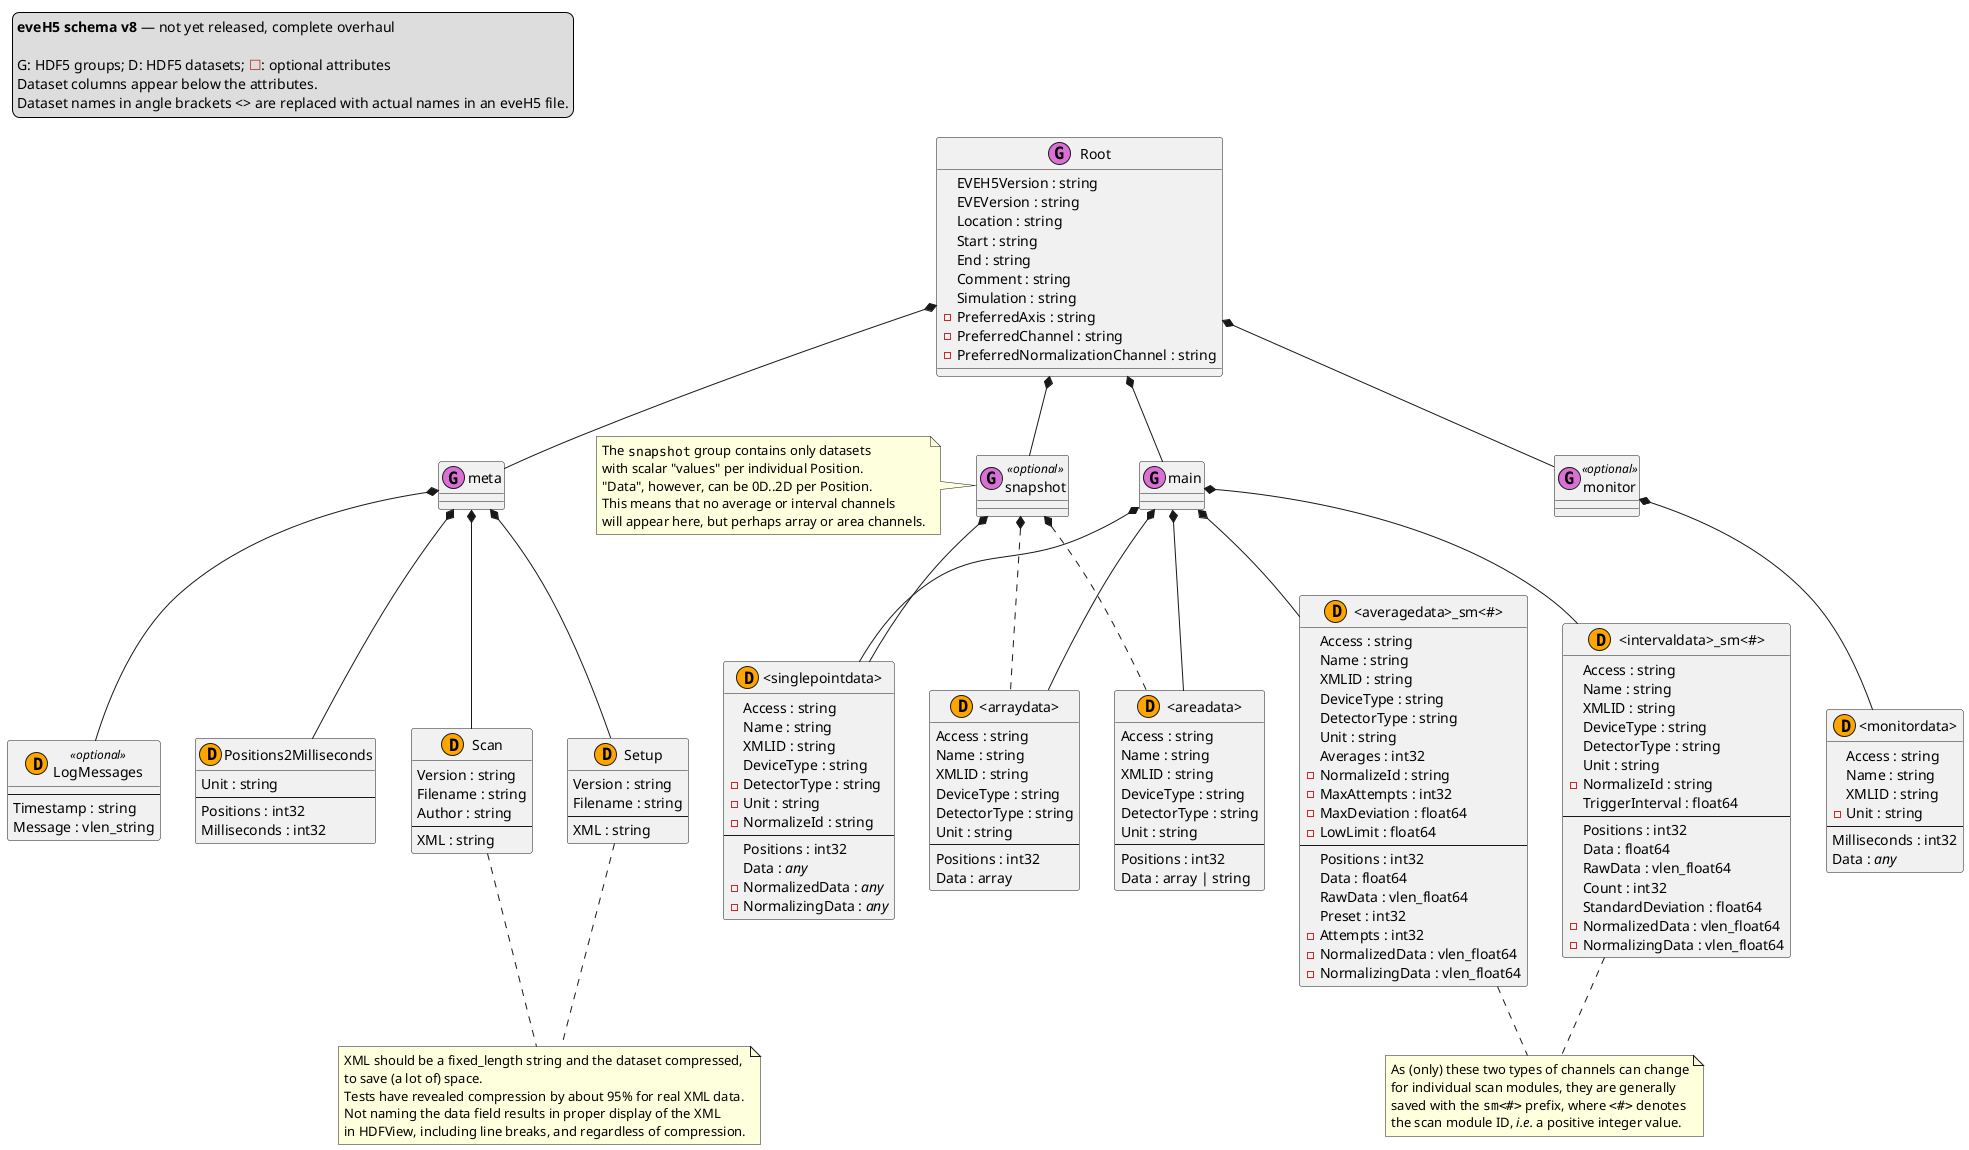 @startuml
'https://plantuml.com/class-diagram

legend top left
    **eveH5 schema v8** <U+2014> not yet released, complete overhaul

    G: HDF5 groups; D: HDF5 datasets; <color:#firebrick><U+2610></color>: optional attributes
    Dataset columns appear below the attributes.
    Dataset names in angle brackets <> are replaced with actual names in an eveH5 file.
    'Name parts in square brackets [] are optional.
endlegend

class Root << (G,orchid) >> {
    EVEH5Version : string
    EVEVersion : string
    Location : string
    Start : string
    End : string
    Comment : string
    Simulation : string
    - PreferredAxis : string
    - PreferredChannel : string
    - PreferredNormalizationChannel : string
}

Root *-- monitor
Root *-- main
Root *-- snapshot
Root *-- meta

class monitor << (G,orchid) >> <<optional>> {
}

monitor *-- "<monitordata>"

class main << (G,orchid) >> {}

class snapshot << (G,orchid) >> <<optional>> {}

note left of snapshot
    The ""snapshot"" group contains only datasets
    with scalar "values" per individual Position.
    "Data", however, can be 0D..2D per Position.
    This means that no average or interval channels
    will appear here, but perhaps array or area channels.
endnote

snapshot *-- "<singlepointdata>"
snapshot *.. "<arraydata>"
snapshot *.. "<areadata>"

class meta << (G,orchid) >> {}

meta *-- Positions2Milliseconds
meta *-- Scan
meta *-- Setup
meta *-- LogMessages

class "<singlepointdata>" << (D,orange) >> {
    Access : string
    Name : string
    XMLID : string
    DeviceType : string
    - DetectorType : string
    - Unit : string
    - NormalizeId : string
    --
    Positions : int32
    Data : <i>any</i>
    - NormalizedData : <i>any</i>
    - NormalizingData : <i>any</i>
}

main *-- "<singlepointdata>"
main *-- "<averagedata>_sm<#>"
main *-- "<intervaldata>_sm<#>"
main *-- "<arraydata>"
main *-- "<areadata>"

class "<averagedata>_sm<#>" << (D,orange) >> {
    Access : string
    Name : string
    XMLID : string
    DeviceType : string
    DetectorType : string
    Unit : string
    Averages : int32
    - NormalizeId : string
    - MaxAttempts : int32
    - MaxDeviation : float64
    - LowLimit : float64
    --
    Positions : int32
    Data : float64
    RawData : vlen_float64
    Preset : int32
    - Attempts : int32
    - NormalizedData : vlen_float64
    - NormalizingData : vlen_float64
}

class "<intervaldata>_sm<#>" << (D,orange) >> {
    Access : string
    Name : string
    XMLID : string
    DeviceType : string
    DetectorType : string
    Unit : string
    - NormalizeId : string
    TriggerInterval : float64
    --
    Positions : int32
    Data : float64
    RawData : vlen_float64
    Count : int32
    StandardDeviation : float64
    - NormalizedData : vlen_float64
    - NormalizingData : vlen_float64
}

note as sm_channel_note
    As (only) these two types of channels can change
    for individual scan modules, they are generally
    saved with the ""sm<#>"" prefix, where ""<#>"" denotes
    the scan module ID, <i>i.e.</i> a positive integer value.
end note

"<intervaldata>_sm<#>" .. sm_channel_note
"<averagedata>_sm<#>" .. sm_channel_note

class "<arraydata>" << (D,orange) >> {
    Access : string
    Name : string
    XMLID : string
    DeviceType : string
    DetectorType : string
    Unit : string
    --
    Positions : int32
    Data : array
}

class "<areadata>" << (D,orange) >> {
    Access : string
    Name : string
    XMLID : string
    DeviceType : string
    DetectorType : string
    Unit : string
    --
    Positions : int32
    Data : array | string
}

class Setup << (D,orange) >> {
    Version : string
    Filename : string
    --
    XML : string
}

class Scan << (D,orange) >> {
    Version : string
    Filename : string
    Author : string
    --
    XML : string
}

class Positions2Milliseconds << (D,orange) >> {
    Unit : string
    --
    Positions : int32
    Milliseconds : int32
}

class LogMessages << (D,orange) >> <<optional>> {
    --
    Timestamp : string
    Message : vlen_string
}

note as SCML_note
    XML should be a fixed_length string and the dataset compressed,
    to save (a lot of) space.
    Tests have revealed compression by about 95% for real XML data.
    Not naming the data field results in proper display of the XML
    in HDFView, including line breaks, and regardless of compression.
end note

Scan .. SCML_note
Setup .. SCML_note

class "<monitordata>" << (D,orange) >> {
    Access : string
    Name : string
    XMLID : string
    - Unit : string
    --
    Milliseconds : int32
    Data : <i>any</i>
}

@enduml